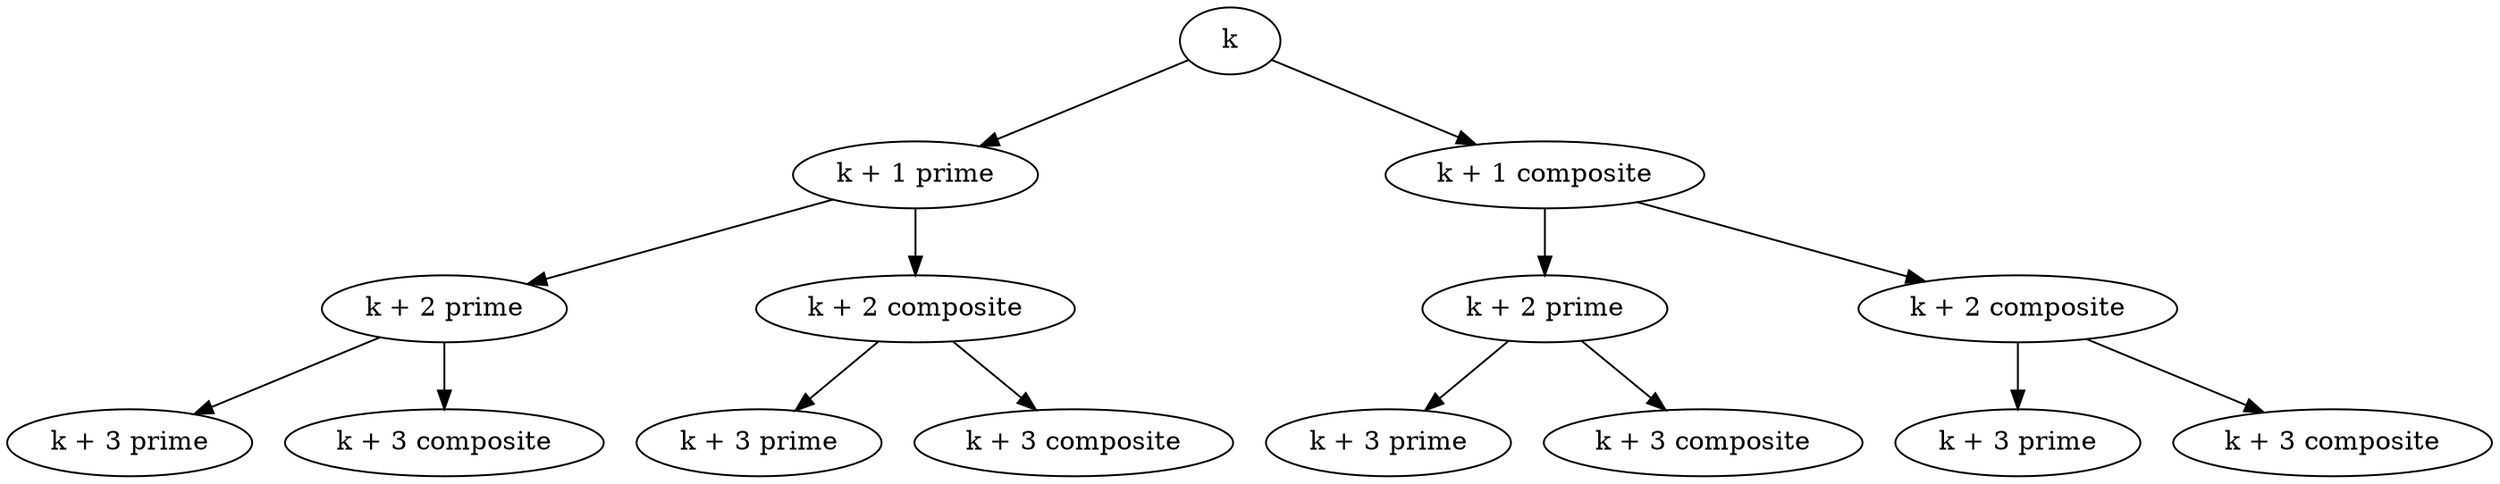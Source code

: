 Digraph {
    graph [fontsize=20, dpi=300]

    p [label="k + 1 prime"]
    k -> p

    c [label="k + 1 composite"]
    k -> c

    pp [label="k + 2 prime"]
    p -> pp

    pc [label="k + 2 composite"]
    p -> pc

    cp [label="k + 2 prime"]
    c -> cp

    cc [label="k + 2 composite"]
    c -> cc

    ppp [label="k + 3 prime"]
    pp -> ppp

    ppc [label="k + 3 composite"]
    pp -> ppc

    pcp [label="k + 3 prime"]
    pc -> pcp

    pcc [label="k + 3 composite"]
    pc -> pcc

    cpp [label="k + 3 prime"]
    cp -> cpp

    cpc [label="k + 3 composite"]
    cp -> cpc

    ccp [label="k + 3 prime"]
    cc -> ccp

    ccc [label="k + 3 composite"]
    cc -> ccc
}
